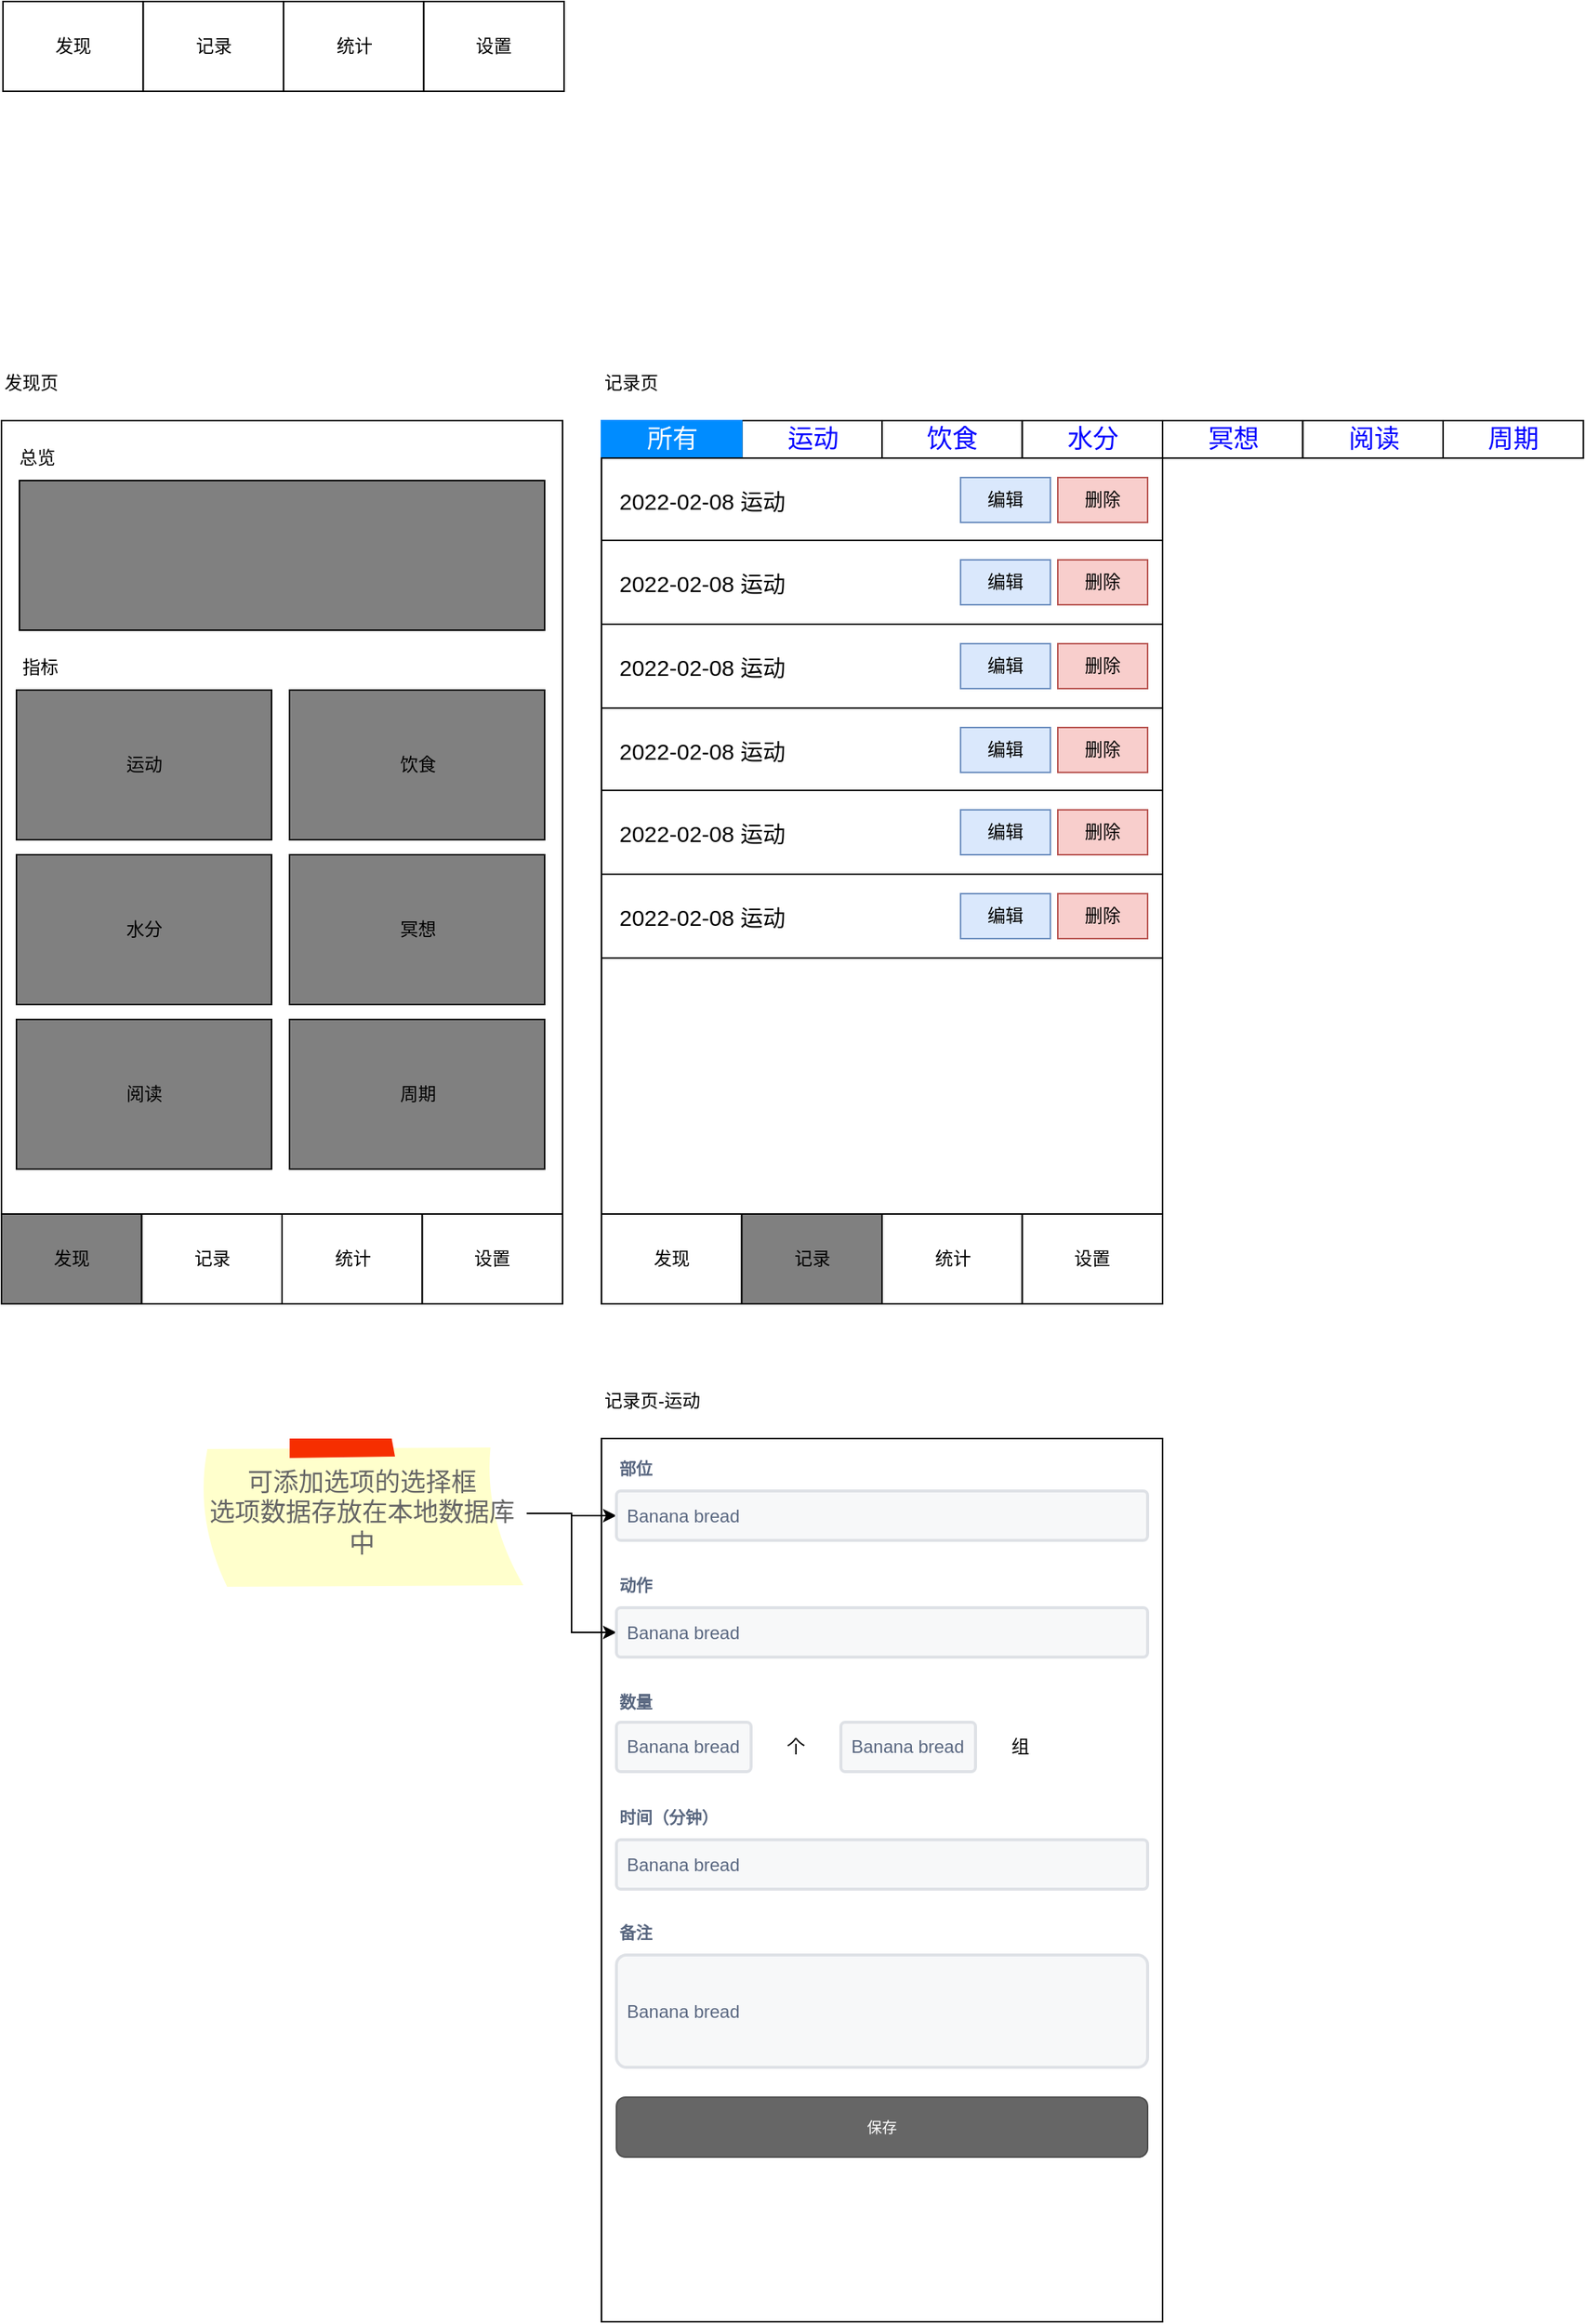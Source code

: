 <mxfile version="16.5.3" type="github">
  <diagram id="LeYQS3eegEFGrXKFrih5" name="全部">
    <mxGraphModel dx="1547" dy="1280" grid="1" gridSize="10" guides="1" tooltips="1" connect="1" arrows="1" fold="1" page="0" pageScale="1" pageWidth="1169" pageHeight="827" math="0" shadow="0">
      <root>
        <mxCell id="0" />
        <mxCell id="1" parent="0" />
        <mxCell id="SfUjTuaE5shy0dRNEBml-44" value="" style="rounded=0;whiteSpace=wrap;html=1;" vertex="1" parent="1">
          <mxGeometry x="440" y="40" width="375" height="590" as="geometry" />
        </mxCell>
        <mxCell id="SfUjTuaE5shy0dRNEBml-66" value="运动" style="strokeColor=inherit;fillColor=inherit;gradientColor=inherit;strokeWidth=1;shadow=0;dashed=0;align=center;html=1;shape=mxgraph.mockup.text.rrect;rSize=0;fontSize=17;fontColor=#0000ff;rounded=0;" vertex="1" parent="1">
          <mxGeometry x="533.75" y="40" width="93.75" height="25" as="geometry" />
        </mxCell>
        <mxCell id="SfUjTuaE5shy0dRNEBml-24" value="" style="rounded=0;whiteSpace=wrap;html=1;" vertex="1" parent="1">
          <mxGeometry x="39" y="40" width="375" height="590" as="geometry" />
        </mxCell>
        <mxCell id="SfUjTuaE5shy0dRNEBml-26" value="发现页" style="text;html=1;strokeColor=none;fillColor=none;align=left;verticalAlign=middle;whiteSpace=wrap;rounded=0;" vertex="1" parent="1">
          <mxGeometry x="39" width="60" height="30" as="geometry" />
        </mxCell>
        <mxCell id="SfUjTuaE5shy0dRNEBml-32" value="总览" style="text;html=1;strokeColor=none;fillColor=none;align=left;verticalAlign=middle;whiteSpace=wrap;rounded=0;" vertex="1" parent="1">
          <mxGeometry x="49" y="50" width="60" height="30" as="geometry" />
        </mxCell>
        <mxCell id="SfUjTuaE5shy0dRNEBml-33" value="" style="rounded=0;whiteSpace=wrap;html=1;fillColor=#808080;" vertex="1" parent="1">
          <mxGeometry x="51" y="80" width="351" height="100" as="geometry" />
        </mxCell>
        <mxCell id="SfUjTuaE5shy0dRNEBml-34" value="指标" style="text;html=1;strokeColor=none;fillColor=none;align=left;verticalAlign=middle;whiteSpace=wrap;rounded=0;" vertex="1" parent="1">
          <mxGeometry x="51" y="190" width="60" height="30" as="geometry" />
        </mxCell>
        <mxCell id="SfUjTuaE5shy0dRNEBml-35" value="运动" style="rounded=0;whiteSpace=wrap;html=1;fillColor=#808080;" vertex="1" parent="1">
          <mxGeometry x="49" y="220" width="170.5" height="100" as="geometry" />
        </mxCell>
        <mxCell id="SfUjTuaE5shy0dRNEBml-36" value="饮食" style="rounded=0;whiteSpace=wrap;html=1;fillColor=#808080;" vertex="1" parent="1">
          <mxGeometry x="231.5" y="220" width="170.5" height="100" as="geometry" />
        </mxCell>
        <mxCell id="SfUjTuaE5shy0dRNEBml-37" value="水分" style="rounded=0;whiteSpace=wrap;html=1;fillColor=#808080;" vertex="1" parent="1">
          <mxGeometry x="49" y="330" width="170.5" height="100" as="geometry" />
        </mxCell>
        <mxCell id="SfUjTuaE5shy0dRNEBml-38" value="冥想" style="rounded=0;whiteSpace=wrap;html=1;fillColor=#808080;" vertex="1" parent="1">
          <mxGeometry x="231.5" y="330" width="170.5" height="100" as="geometry" />
        </mxCell>
        <mxCell id="SfUjTuaE5shy0dRNEBml-39" value="阅读" style="rounded=0;whiteSpace=wrap;html=1;fillColor=#808080;" vertex="1" parent="1">
          <mxGeometry x="49" y="440" width="170.5" height="100" as="geometry" />
        </mxCell>
        <mxCell id="SfUjTuaE5shy0dRNEBml-40" value="周期" style="rounded=0;whiteSpace=wrap;html=1;fillColor=#808080;" vertex="1" parent="1">
          <mxGeometry x="231.5" y="440" width="170.5" height="100" as="geometry" />
        </mxCell>
        <mxCell id="SfUjTuaE5shy0dRNEBml-41" value="" style="group" vertex="1" connectable="0" parent="1">
          <mxGeometry x="39" y="570" width="375" height="60" as="geometry" />
        </mxCell>
        <mxCell id="SfUjTuaE5shy0dRNEBml-27" value="发现" style="rounded=0;whiteSpace=wrap;html=1;fillColor=#808080;" vertex="1" parent="SfUjTuaE5shy0dRNEBml-41">
          <mxGeometry width="93.75" height="60" as="geometry" />
        </mxCell>
        <mxCell id="SfUjTuaE5shy0dRNEBml-29" value="记录" style="rounded=0;whiteSpace=wrap;html=1;" vertex="1" parent="SfUjTuaE5shy0dRNEBml-41">
          <mxGeometry x="93.75" width="93.75" height="60" as="geometry" />
        </mxCell>
        <mxCell id="SfUjTuaE5shy0dRNEBml-30" value="统计" style="rounded=0;whiteSpace=wrap;html=1;" vertex="1" parent="SfUjTuaE5shy0dRNEBml-41">
          <mxGeometry x="187.5" width="93.75" height="60" as="geometry" />
        </mxCell>
        <mxCell id="SfUjTuaE5shy0dRNEBml-31" value="设置" style="rounded=0;whiteSpace=wrap;html=1;" vertex="1" parent="SfUjTuaE5shy0dRNEBml-41">
          <mxGeometry x="281.25" width="93.75" height="60" as="geometry" />
        </mxCell>
        <mxCell id="SfUjTuaE5shy0dRNEBml-45" value="记录页" style="text;html=1;strokeColor=none;fillColor=none;align=left;verticalAlign=middle;whiteSpace=wrap;rounded=0;" vertex="1" parent="1">
          <mxGeometry x="440" width="60" height="30" as="geometry" />
        </mxCell>
        <mxCell id="SfUjTuaE5shy0dRNEBml-60" value="" style="group" vertex="1" connectable="0" parent="1">
          <mxGeometry x="440" y="570" width="375" height="60" as="geometry" />
        </mxCell>
        <mxCell id="SfUjTuaE5shy0dRNEBml-61" value="发现" style="rounded=0;whiteSpace=wrap;html=1;" vertex="1" parent="SfUjTuaE5shy0dRNEBml-60">
          <mxGeometry width="93.75" height="60" as="geometry" />
        </mxCell>
        <mxCell id="SfUjTuaE5shy0dRNEBml-62" value="记录" style="rounded=0;whiteSpace=wrap;html=1;fillColor=#808080;" vertex="1" parent="SfUjTuaE5shy0dRNEBml-60">
          <mxGeometry x="93.75" width="93.75" height="60" as="geometry" />
        </mxCell>
        <mxCell id="SfUjTuaE5shy0dRNEBml-63" value="统计" style="rounded=0;whiteSpace=wrap;html=1;" vertex="1" parent="SfUjTuaE5shy0dRNEBml-60">
          <mxGeometry x="187.5" width="93.75" height="60" as="geometry" />
        </mxCell>
        <mxCell id="SfUjTuaE5shy0dRNEBml-64" value="设置" style="rounded=0;whiteSpace=wrap;html=1;" vertex="1" parent="SfUjTuaE5shy0dRNEBml-60">
          <mxGeometry x="281.25" width="93.75" height="60" as="geometry" />
        </mxCell>
        <mxCell id="SfUjTuaE5shy0dRNEBml-71" value="冥想" style="strokeColor=inherit;fillColor=inherit;gradientColor=inherit;strokeWidth=1;shadow=0;dashed=0;align=center;html=1;shape=mxgraph.mockup.text.rrect;rSize=0;fontSize=17;fontColor=#0000ff;rounded=0;" vertex="1" parent="1">
          <mxGeometry x="815" y="40" width="93.75" height="25" as="geometry" />
        </mxCell>
        <mxCell id="SfUjTuaE5shy0dRNEBml-72" value="阅读" style="strokeColor=inherit;fillColor=inherit;gradientColor=inherit;strokeWidth=1;shadow=0;dashed=0;align=center;html=1;shape=mxgraph.mockup.text.rrect;rSize=0;fontSize=17;fontColor=#0000ff;rounded=0;" vertex="1" parent="1">
          <mxGeometry x="908.75" y="40" width="93.75" height="25" as="geometry" />
        </mxCell>
        <mxCell id="SfUjTuaE5shy0dRNEBml-73" value="周期" style="strokeColor=inherit;fillColor=inherit;gradientColor=inherit;strokeWidth=1;shadow=0;dashed=0;align=center;html=1;shape=mxgraph.mockup.text.rrect;rSize=0;fontSize=17;fontColor=#0000ff;rounded=0;" vertex="1" parent="1">
          <mxGeometry x="1002.5" y="40" width="93.75" height="25" as="geometry" />
        </mxCell>
        <mxCell id="SfUjTuaE5shy0dRNEBml-67" value="饮食" style="strokeColor=inherit;fillColor=inherit;gradientColor=inherit;strokeWidth=1;shadow=0;dashed=0;align=center;html=1;shape=mxgraph.mockup.text.rrect;rSize=0;fontSize=17;fontColor=#0000ff;rounded=0;" vertex="1" parent="1">
          <mxGeometry x="627.5" y="40" width="93.75" height="25" as="geometry" />
        </mxCell>
        <mxCell id="SfUjTuaE5shy0dRNEBml-68" value="水分" style="strokeColor=inherit;fillColor=inherit;gradientColor=inherit;strokeWidth=1;shadow=0;dashed=0;align=center;html=1;shape=mxgraph.mockup.text.rrect;rSize=0;fontSize=17;fontColor=#0000ff;rounded=0;" vertex="1" parent="1">
          <mxGeometry x="721.25" y="40" width="93.75" height="25" as="geometry" />
        </mxCell>
        <mxCell id="SfUjTuaE5shy0dRNEBml-69" value="所有" style="strokeWidth=1;shadow=0;dashed=0;align=center;html=1;shape=mxgraph.mockup.text.rrect;rSize=0;fontSize=17;fontColor=#ffffff;fillColor=#008cff;strokeColor=#008cff;rounded=0;" vertex="1" parent="1">
          <mxGeometry x="440" y="40" width="93.75" height="25" as="geometry" />
        </mxCell>
        <mxCell id="SfUjTuaE5shy0dRNEBml-92" value="" style="group" vertex="1" connectable="0" parent="1">
          <mxGeometry x="40" y="-240" width="375" height="60" as="geometry" />
        </mxCell>
        <mxCell id="SfUjTuaE5shy0dRNEBml-93" value="发现" style="rounded=0;whiteSpace=wrap;html=1;" vertex="1" parent="SfUjTuaE5shy0dRNEBml-92">
          <mxGeometry width="93.75" height="60" as="geometry" />
        </mxCell>
        <mxCell id="SfUjTuaE5shy0dRNEBml-94" value="记录" style="rounded=0;whiteSpace=wrap;html=1;" vertex="1" parent="SfUjTuaE5shy0dRNEBml-92">
          <mxGeometry x="93.75" width="93.75" height="60" as="geometry" />
        </mxCell>
        <mxCell id="SfUjTuaE5shy0dRNEBml-95" value="统计" style="rounded=0;whiteSpace=wrap;html=1;" vertex="1" parent="SfUjTuaE5shy0dRNEBml-92">
          <mxGeometry x="187.5" width="93.75" height="60" as="geometry" />
        </mxCell>
        <mxCell id="SfUjTuaE5shy0dRNEBml-96" value="设置" style="rounded=0;whiteSpace=wrap;html=1;" vertex="1" parent="SfUjTuaE5shy0dRNEBml-92">
          <mxGeometry x="281.25" width="93.75" height="60" as="geometry" />
        </mxCell>
        <mxCell id="SfUjTuaE5shy0dRNEBml-103" value="" style="group" vertex="1" connectable="0" parent="1">
          <mxGeometry x="440" y="65" width="375" height="56" as="geometry" />
        </mxCell>
        <mxCell id="SfUjTuaE5shy0dRNEBml-98" value="2022-02-08 运动" style="dashed=0;shape=rect;verticalLabelPosition=middle;align=left;verticalAlign=middle;fontSize=15;spacingLeft=10;rounded=0;" vertex="1" parent="SfUjTuaE5shy0dRNEBml-103">
          <mxGeometry width="375" height="56" as="geometry" />
        </mxCell>
        <mxCell id="SfUjTuaE5shy0dRNEBml-101" value="删除" style="text;html=1;strokeColor=#b85450;fillColor=#f8cecc;align=center;verticalAlign=middle;whiteSpace=wrap;rounded=0;" vertex="1" parent="SfUjTuaE5shy0dRNEBml-103">
          <mxGeometry x="305" y="13" width="60" height="30" as="geometry" />
        </mxCell>
        <mxCell id="SfUjTuaE5shy0dRNEBml-102" value="编辑" style="text;html=1;strokeColor=#6c8ebf;fillColor=#dae8fc;align=center;verticalAlign=middle;whiteSpace=wrap;rounded=0;" vertex="1" parent="SfUjTuaE5shy0dRNEBml-103">
          <mxGeometry x="240" y="13" width="60" height="30" as="geometry" />
        </mxCell>
        <mxCell id="SfUjTuaE5shy0dRNEBml-104" value="" style="group" vertex="1" connectable="0" parent="1">
          <mxGeometry x="440" y="120" width="375" height="56" as="geometry" />
        </mxCell>
        <mxCell id="SfUjTuaE5shy0dRNEBml-105" value="2022-02-08 运动" style="dashed=0;shape=rect;verticalLabelPosition=middle;align=left;verticalAlign=middle;fontSize=15;spacingLeft=10;rounded=0;" vertex="1" parent="SfUjTuaE5shy0dRNEBml-104">
          <mxGeometry width="375" height="56" as="geometry" />
        </mxCell>
        <mxCell id="SfUjTuaE5shy0dRNEBml-106" value="删除" style="text;html=1;strokeColor=#b85450;fillColor=#f8cecc;align=center;verticalAlign=middle;whiteSpace=wrap;rounded=0;" vertex="1" parent="SfUjTuaE5shy0dRNEBml-104">
          <mxGeometry x="305" y="13" width="60" height="30" as="geometry" />
        </mxCell>
        <mxCell id="SfUjTuaE5shy0dRNEBml-107" value="编辑" style="text;html=1;strokeColor=#6c8ebf;fillColor=#dae8fc;align=center;verticalAlign=middle;whiteSpace=wrap;rounded=0;" vertex="1" parent="SfUjTuaE5shy0dRNEBml-104">
          <mxGeometry x="240" y="13" width="60" height="30" as="geometry" />
        </mxCell>
        <mxCell id="SfUjTuaE5shy0dRNEBml-112" value="" style="group" vertex="1" connectable="0" parent="1">
          <mxGeometry x="440" y="176" width="375" height="56" as="geometry" />
        </mxCell>
        <mxCell id="SfUjTuaE5shy0dRNEBml-113" value="2022-02-08 运动" style="dashed=0;shape=rect;verticalLabelPosition=middle;align=left;verticalAlign=middle;fontSize=15;spacingLeft=10;rounded=0;" vertex="1" parent="SfUjTuaE5shy0dRNEBml-112">
          <mxGeometry width="375" height="56" as="geometry" />
        </mxCell>
        <mxCell id="SfUjTuaE5shy0dRNEBml-114" value="删除" style="text;html=1;strokeColor=#b85450;fillColor=#f8cecc;align=center;verticalAlign=middle;whiteSpace=wrap;rounded=0;" vertex="1" parent="SfUjTuaE5shy0dRNEBml-112">
          <mxGeometry x="305" y="13" width="60" height="30" as="geometry" />
        </mxCell>
        <mxCell id="SfUjTuaE5shy0dRNEBml-115" value="编辑" style="text;html=1;strokeColor=#6c8ebf;fillColor=#dae8fc;align=center;verticalAlign=middle;whiteSpace=wrap;rounded=0;" vertex="1" parent="SfUjTuaE5shy0dRNEBml-112">
          <mxGeometry x="240" y="13" width="60" height="30" as="geometry" />
        </mxCell>
        <mxCell id="SfUjTuaE5shy0dRNEBml-116" value="" style="group" vertex="1" connectable="0" parent="1">
          <mxGeometry x="440" y="232" width="375" height="56" as="geometry" />
        </mxCell>
        <mxCell id="SfUjTuaE5shy0dRNEBml-117" value="2022-02-08 运动" style="dashed=0;shape=rect;verticalLabelPosition=middle;align=left;verticalAlign=middle;fontSize=15;spacingLeft=10;rounded=0;" vertex="1" parent="SfUjTuaE5shy0dRNEBml-116">
          <mxGeometry width="375" height="56" as="geometry" />
        </mxCell>
        <mxCell id="SfUjTuaE5shy0dRNEBml-118" value="删除" style="text;html=1;strokeColor=#b85450;fillColor=#f8cecc;align=center;verticalAlign=middle;whiteSpace=wrap;rounded=0;" vertex="1" parent="SfUjTuaE5shy0dRNEBml-116">
          <mxGeometry x="305" y="13" width="60" height="30" as="geometry" />
        </mxCell>
        <mxCell id="SfUjTuaE5shy0dRNEBml-119" value="编辑" style="text;html=1;strokeColor=#6c8ebf;fillColor=#dae8fc;align=center;verticalAlign=middle;whiteSpace=wrap;rounded=0;" vertex="1" parent="SfUjTuaE5shy0dRNEBml-116">
          <mxGeometry x="240" y="13" width="60" height="30" as="geometry" />
        </mxCell>
        <mxCell id="SfUjTuaE5shy0dRNEBml-120" value="" style="group" vertex="1" connectable="0" parent="1">
          <mxGeometry x="440" y="287" width="375" height="56" as="geometry" />
        </mxCell>
        <mxCell id="SfUjTuaE5shy0dRNEBml-121" value="2022-02-08 运动" style="dashed=0;shape=rect;verticalLabelPosition=middle;align=left;verticalAlign=middle;fontSize=15;spacingLeft=10;rounded=0;" vertex="1" parent="SfUjTuaE5shy0dRNEBml-120">
          <mxGeometry width="375" height="56" as="geometry" />
        </mxCell>
        <mxCell id="SfUjTuaE5shy0dRNEBml-122" value="删除" style="text;html=1;strokeColor=#b85450;fillColor=#f8cecc;align=center;verticalAlign=middle;whiteSpace=wrap;rounded=0;" vertex="1" parent="SfUjTuaE5shy0dRNEBml-120">
          <mxGeometry x="305" y="13" width="60" height="30" as="geometry" />
        </mxCell>
        <mxCell id="SfUjTuaE5shy0dRNEBml-123" value="编辑" style="text;html=1;strokeColor=#6c8ebf;fillColor=#dae8fc;align=center;verticalAlign=middle;whiteSpace=wrap;rounded=0;" vertex="1" parent="SfUjTuaE5shy0dRNEBml-120">
          <mxGeometry x="240" y="13" width="60" height="30" as="geometry" />
        </mxCell>
        <mxCell id="SfUjTuaE5shy0dRNEBml-124" value="" style="group" vertex="1" connectable="0" parent="1">
          <mxGeometry x="440" y="343" width="375" height="56" as="geometry" />
        </mxCell>
        <mxCell id="SfUjTuaE5shy0dRNEBml-125" value="2022-02-08 运动" style="dashed=0;shape=rect;verticalLabelPosition=middle;align=left;verticalAlign=middle;fontSize=15;spacingLeft=10;rounded=0;" vertex="1" parent="SfUjTuaE5shy0dRNEBml-124">
          <mxGeometry width="375" height="56" as="geometry" />
        </mxCell>
        <mxCell id="SfUjTuaE5shy0dRNEBml-126" value="删除" style="text;html=1;strokeColor=#b85450;fillColor=#f8cecc;align=center;verticalAlign=middle;whiteSpace=wrap;rounded=0;" vertex="1" parent="SfUjTuaE5shy0dRNEBml-124">
          <mxGeometry x="305" y="13" width="60" height="30" as="geometry" />
        </mxCell>
        <mxCell id="SfUjTuaE5shy0dRNEBml-127" value="编辑" style="text;html=1;strokeColor=#6c8ebf;fillColor=#dae8fc;align=center;verticalAlign=middle;whiteSpace=wrap;rounded=0;" vertex="1" parent="SfUjTuaE5shy0dRNEBml-124">
          <mxGeometry x="240" y="13" width="60" height="30" as="geometry" />
        </mxCell>
        <mxCell id="SfUjTuaE5shy0dRNEBml-128" value="记录页-运动" style="text;html=1;strokeColor=none;fillColor=none;align=left;verticalAlign=middle;whiteSpace=wrap;rounded=0;" vertex="1" parent="1">
          <mxGeometry x="440" y="680" width="100" height="30" as="geometry" />
        </mxCell>
        <mxCell id="SfUjTuaE5shy0dRNEBml-130" value="" style="rounded=0;whiteSpace=wrap;html=1;" vertex="1" parent="1">
          <mxGeometry x="440" y="720" width="375" height="590" as="geometry" />
        </mxCell>
        <mxCell id="SfUjTuaE5shy0dRNEBml-140" style="edgeStyle=orthogonalEdgeStyle;rounded=0;orthogonalLoop=1;jettySize=auto;html=1;" edge="1" parent="1" source="SfUjTuaE5shy0dRNEBml-139" target="SfUjTuaE5shy0dRNEBml-132">
          <mxGeometry relative="1" as="geometry" />
        </mxCell>
        <mxCell id="SfUjTuaE5shy0dRNEBml-141" style="edgeStyle=orthogonalEdgeStyle;rounded=0;orthogonalLoop=1;jettySize=auto;html=1;entryX=0;entryY=0.5;entryDx=0;entryDy=0;" edge="1" parent="1" source="SfUjTuaE5shy0dRNEBml-139" target="SfUjTuaE5shy0dRNEBml-134">
          <mxGeometry relative="1" as="geometry" />
        </mxCell>
        <mxCell id="SfUjTuaE5shy0dRNEBml-139" value="可添加选项的选择框&lt;br&gt;选项数据存放在本地数据库中" style="strokeWidth=1;shadow=0;dashed=0;align=center;html=1;shape=mxgraph.mockup.text.stickyNote2;fontColor=#666666;mainText=;fontSize=17;whiteSpace=wrap;fillColor=#ffffcc;strokeColor=#F62E00;rounded=0;" vertex="1" parent="1">
          <mxGeometry x="170" y="720" width="220" height="100" as="geometry" />
        </mxCell>
        <mxCell id="SfUjTuaE5shy0dRNEBml-151" value="" style="group" vertex="1" connectable="0" parent="1">
          <mxGeometry x="450" y="730" width="355" height="58" as="geometry" />
        </mxCell>
        <mxCell id="SfUjTuaE5shy0dRNEBml-131" value="部位" style="fillColor=none;strokeColor=none;html=1;fontSize=11;fontStyle=0;align=left;fontColor=#596780;fontStyle=1;fontSize=11;rounded=0;" vertex="1" parent="SfUjTuaE5shy0dRNEBml-151">
          <mxGeometry width="240" height="20" as="geometry" />
        </mxCell>
        <mxCell id="SfUjTuaE5shy0dRNEBml-132" value="Banana bread" style="rounded=1;arcSize=9;fillColor=#F7F8F9;align=left;spacingLeft=5;strokeColor=#DEE1E6;html=1;strokeWidth=2;fontColor=#596780;fontSize=12" vertex="1" parent="SfUjTuaE5shy0dRNEBml-151">
          <mxGeometry y="25" width="355" height="33" as="geometry" />
        </mxCell>
        <mxCell id="SfUjTuaE5shy0dRNEBml-152" value="" style="group" vertex="1" connectable="0" parent="1">
          <mxGeometry x="450" y="808" width="355" height="58" as="geometry" />
        </mxCell>
        <mxCell id="SfUjTuaE5shy0dRNEBml-133" value="动作" style="fillColor=none;strokeColor=none;html=1;fontSize=11;fontStyle=0;align=left;fontColor=#596780;fontStyle=1;fontSize=11;rounded=0;" vertex="1" parent="SfUjTuaE5shy0dRNEBml-152">
          <mxGeometry width="240" height="20" as="geometry" />
        </mxCell>
        <mxCell id="SfUjTuaE5shy0dRNEBml-134" value="Banana bread" style="rounded=1;arcSize=9;fillColor=#F7F8F9;align=left;spacingLeft=5;strokeColor=#DEE1E6;html=1;strokeWidth=2;fontColor=#596780;fontSize=12" vertex="1" parent="SfUjTuaE5shy0dRNEBml-152">
          <mxGeometry y="25" width="355" height="33" as="geometry" />
        </mxCell>
        <mxCell id="SfUjTuaE5shy0dRNEBml-154" value="" style="group" vertex="1" connectable="0" parent="1">
          <mxGeometry x="450" y="886" width="300" height="56.5" as="geometry" />
        </mxCell>
        <mxCell id="SfUjTuaE5shy0dRNEBml-142" value="数量" style="fillColor=none;strokeColor=none;html=1;fontSize=11;fontStyle=0;align=left;fontColor=#596780;fontStyle=1;fontSize=11;rounded=0;" vertex="1" parent="SfUjTuaE5shy0dRNEBml-154">
          <mxGeometry width="240" height="20" as="geometry" />
        </mxCell>
        <mxCell id="SfUjTuaE5shy0dRNEBml-153" value="" style="group" vertex="1" connectable="0" parent="SfUjTuaE5shy0dRNEBml-154">
          <mxGeometry y="23.5" width="300" height="33" as="geometry" />
        </mxCell>
        <mxCell id="SfUjTuaE5shy0dRNEBml-143" value="Banana bread" style="rounded=1;arcSize=9;fillColor=#F7F8F9;align=left;spacingLeft=5;strokeColor=#DEE1E6;html=1;strokeWidth=2;fontColor=#596780;fontSize=12" vertex="1" parent="SfUjTuaE5shy0dRNEBml-153">
          <mxGeometry width="90" height="33" as="geometry" />
        </mxCell>
        <mxCell id="SfUjTuaE5shy0dRNEBml-144" value="个" style="text;html=1;strokeColor=none;fillColor=none;align=center;verticalAlign=middle;whiteSpace=wrap;rounded=0;" vertex="1" parent="SfUjTuaE5shy0dRNEBml-153">
          <mxGeometry x="90" y="1.5" width="60" height="30" as="geometry" />
        </mxCell>
        <mxCell id="SfUjTuaE5shy0dRNEBml-145" value="Banana bread" style="rounded=1;arcSize=9;fillColor=#F7F8F9;align=left;spacingLeft=5;strokeColor=#DEE1E6;html=1;strokeWidth=2;fontColor=#596780;fontSize=12" vertex="1" parent="SfUjTuaE5shy0dRNEBml-153">
          <mxGeometry x="150" width="90" height="33" as="geometry" />
        </mxCell>
        <mxCell id="SfUjTuaE5shy0dRNEBml-146" value="组" style="text;html=1;strokeColor=none;fillColor=none;align=center;verticalAlign=middle;whiteSpace=wrap;rounded=0;" vertex="1" parent="SfUjTuaE5shy0dRNEBml-153">
          <mxGeometry x="240" y="1.5" width="60" height="30" as="geometry" />
        </mxCell>
        <mxCell id="SfUjTuaE5shy0dRNEBml-155" value="" style="group" vertex="1" connectable="0" parent="1">
          <mxGeometry x="450" y="963" width="355" height="58" as="geometry" />
        </mxCell>
        <mxCell id="SfUjTuaE5shy0dRNEBml-147" value="时间（分钟）" style="fillColor=none;strokeColor=none;html=1;fontSize=11;fontStyle=0;align=left;fontColor=#596780;fontStyle=1;fontSize=11;rounded=0;" vertex="1" parent="SfUjTuaE5shy0dRNEBml-155">
          <mxGeometry width="240" height="20" as="geometry" />
        </mxCell>
        <mxCell id="SfUjTuaE5shy0dRNEBml-148" value="Banana bread" style="rounded=1;arcSize=9;fillColor=#F7F8F9;align=left;spacingLeft=5;strokeColor=#DEE1E6;html=1;strokeWidth=2;fontColor=#596780;fontSize=12" vertex="1" parent="SfUjTuaE5shy0dRNEBml-155">
          <mxGeometry y="25" width="355" height="33" as="geometry" />
        </mxCell>
        <mxCell id="SfUjTuaE5shy0dRNEBml-156" value="" style="group" vertex="1" connectable="0" parent="1">
          <mxGeometry x="450" y="1040" width="355" height="100" as="geometry" />
        </mxCell>
        <mxCell id="SfUjTuaE5shy0dRNEBml-149" value="备注" style="fillColor=none;strokeColor=none;html=1;fontSize=11;fontStyle=0;align=left;fontColor=#596780;fontStyle=1;fontSize=11;rounded=0;" vertex="1" parent="SfUjTuaE5shy0dRNEBml-156">
          <mxGeometry width="240" height="20" as="geometry" />
        </mxCell>
        <mxCell id="SfUjTuaE5shy0dRNEBml-150" value="Banana bread" style="rounded=1;arcSize=9;fillColor=#F7F8F9;align=left;spacingLeft=5;strokeColor=#DEE1E6;html=1;strokeWidth=2;fontColor=#596780;fontSize=12" vertex="1" parent="SfUjTuaE5shy0dRNEBml-156">
          <mxGeometry y="25" width="355" height="75" as="geometry" />
        </mxCell>
        <mxCell id="SfUjTuaE5shy0dRNEBml-157" value="保存" style="rounded=1;html=1;shadow=0;dashed=0;whiteSpace=wrap;fontSize=10;fillColor=#666666;align=center;strokeColor=#4D4D4D;fontColor=#ffffff;" vertex="1" parent="1">
          <mxGeometry x="450" y="1160" width="355" height="40" as="geometry" />
        </mxCell>
      </root>
    </mxGraphModel>
  </diagram>
</mxfile>
